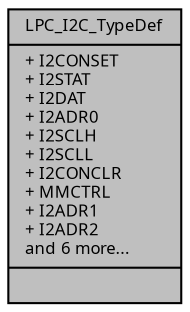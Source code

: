 digraph "LPC_I2C_TypeDef"
{
  edge [fontname="Sans",fontsize="8",labelfontname="Sans",labelfontsize="8"];
  node [fontname="Sans",fontsize="8",shape=record];
  Node1 [label="{LPC_I2C_TypeDef\n|+ I2CONSET\l+ I2STAT\l+ I2DAT\l+ I2ADR0\l+ I2SCLH\l+ I2SCLL\l+ I2CONCLR\l+ MMCTRL\l+ I2ADR1\l+ I2ADR2\land 6 more...\l|}",height=0.2,width=0.4,color="black", fillcolor="grey75", style="filled", fontcolor="black"];
}
